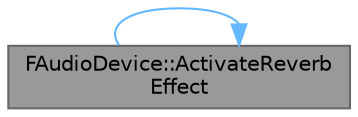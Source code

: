 digraph "FAudioDevice::ActivateReverbEffect"
{
 // INTERACTIVE_SVG=YES
 // LATEX_PDF_SIZE
  bgcolor="transparent";
  edge [fontname=Helvetica,fontsize=10,labelfontname=Helvetica,labelfontsize=10];
  node [fontname=Helvetica,fontsize=10,shape=box,height=0.2,width=0.4];
  rankdir="LR";
  Node1 [id="Node000001",label="FAudioDevice::ActivateReverb\lEffect",height=0.2,width=0.4,color="gray40", fillcolor="grey60", style="filled", fontcolor="black",tooltip="Activates a Reverb Effect without the need for a volume."];
  Node1 -> Node1 [id="edge1_Node000001_Node000001",color="steelblue1",style="solid",tooltip=" "];
}
